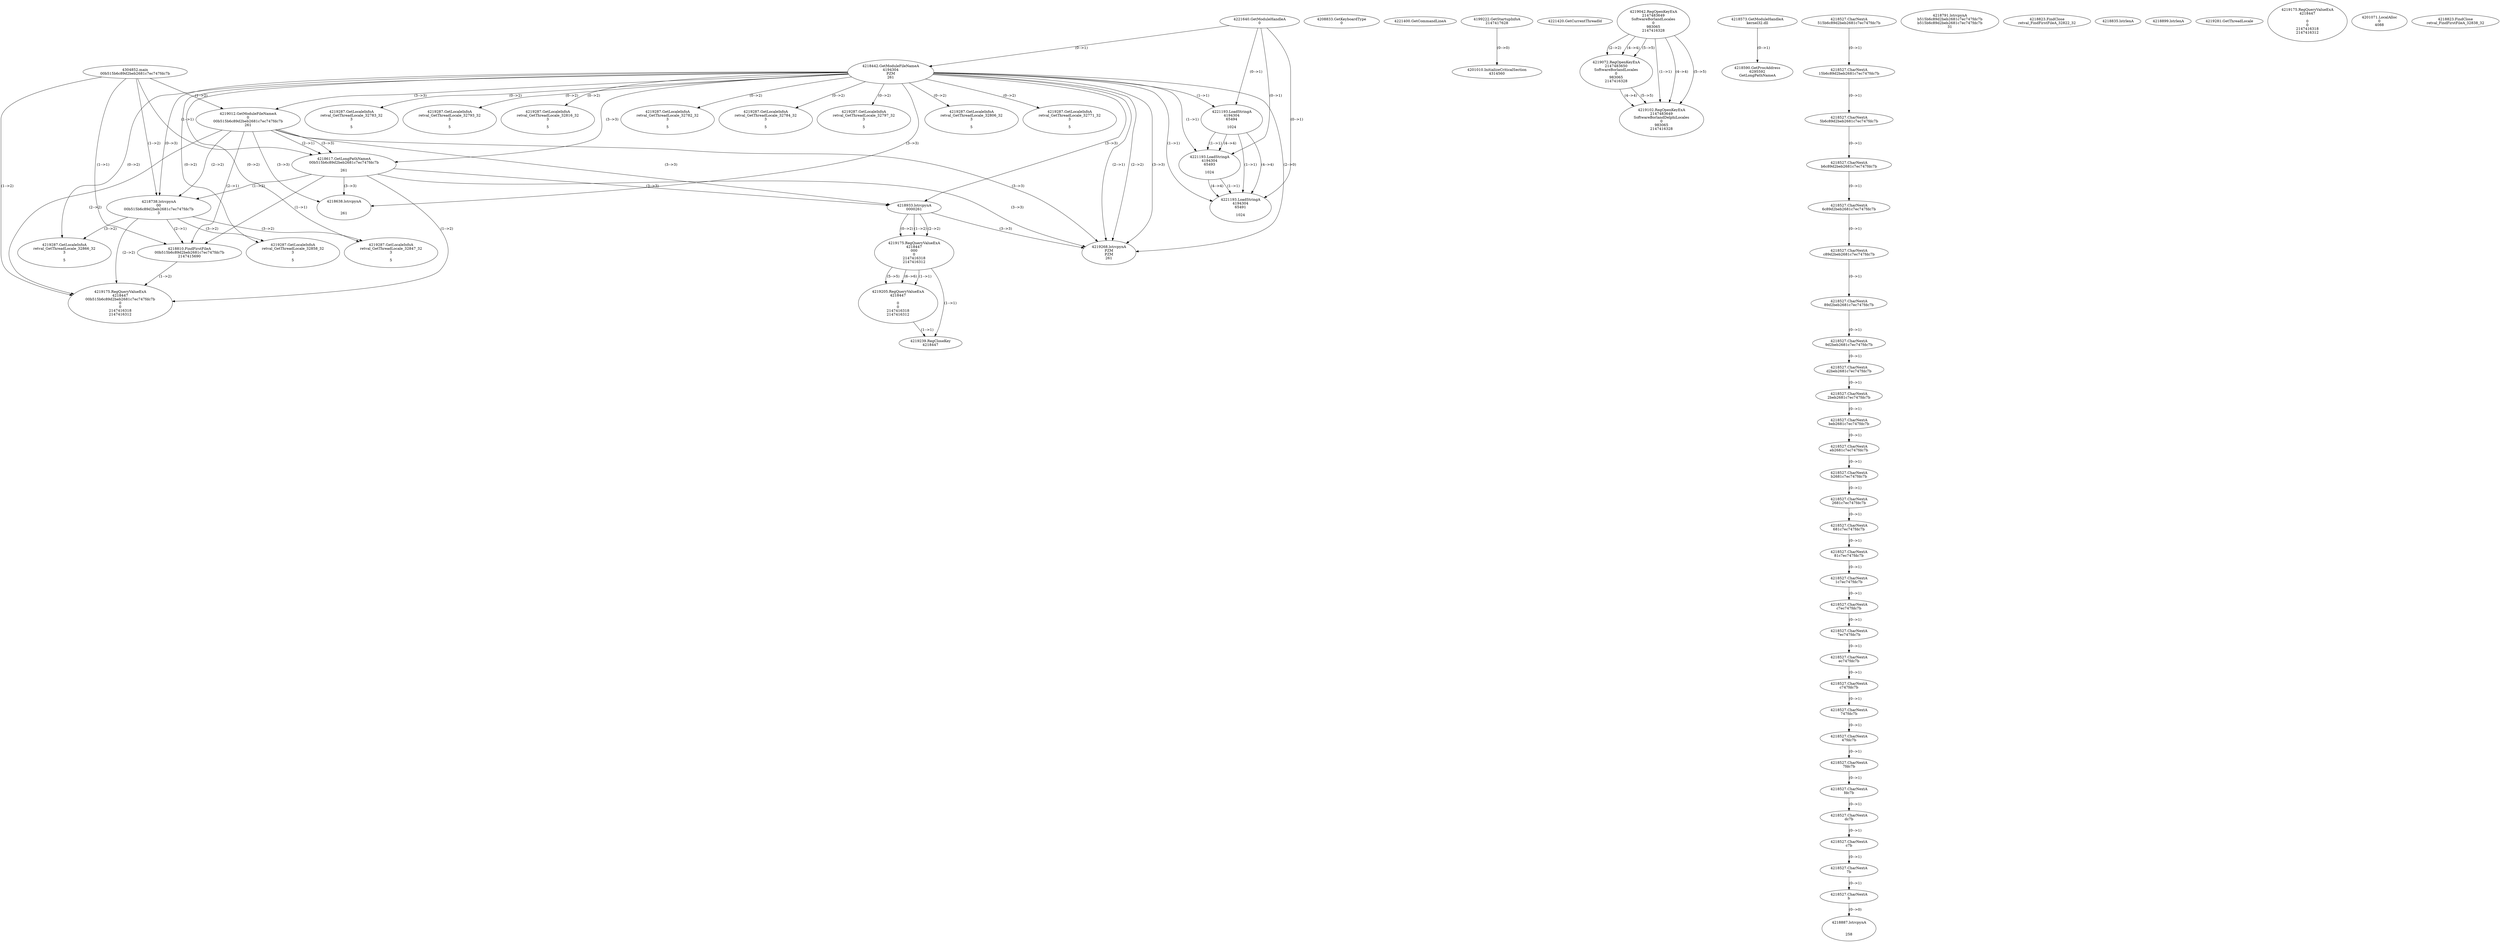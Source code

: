 // Global SCDG with merge call
digraph {
	0 [label="4304852.main
00b515b6c89d2beb2681c7ec747fdc7b"]
	1 [label="4221640.GetModuleHandleA
0"]
	2 [label="4208833.GetKeyboardType
0"]
	3 [label="4221400.GetCommandLineA
"]
	4 [label="4199222.GetStartupInfoA
2147417628"]
	5 [label="4221420.GetCurrentThreadId
"]
	6 [label="4218442.GetModuleFileNameA
4194304
PZM
261"]
	1 -> 6 [label="(0-->1)"]
	7 [label="4219012.GetModuleFileNameA
0
00b515b6c89d2beb2681c7ec747fdc7b
261"]
	0 -> 7 [label="(1-->2)"]
	6 -> 7 [label="(3-->3)"]
	8 [label="4219042.RegOpenKeyExA
2147483649
Software\Borland\Locales
0
983065
2147416328"]
	9 [label="4218573.GetModuleHandleA
kernel32.dll"]
	10 [label="4218590.GetProcAddress
6295592
GetLongPathNameA"]
	9 -> 10 [label="(0-->1)"]
	11 [label="4218617.GetLongPathNameA
00b515b6c89d2beb2681c7ec747fdc7b

261"]
	0 -> 11 [label="(1-->1)"]
	7 -> 11 [label="(2-->1)"]
	6 -> 11 [label="(3-->3)"]
	7 -> 11 [label="(3-->3)"]
	12 [label="4218738.lstrcpynA
00
00b515b6c89d2beb2681c7ec747fdc7b
3"]
	0 -> 12 [label="(1-->2)"]
	7 -> 12 [label="(2-->2)"]
	11 -> 12 [label="(1-->2)"]
	6 -> 12 [label="(0-->3)"]
	13 [label="4218527.CharNextA
515b6c89d2beb2681c7ec747fdc7b"]
	14 [label="4218527.CharNextA
15b6c89d2beb2681c7ec747fdc7b"]
	13 -> 14 [label="(0-->1)"]
	15 [label="4218527.CharNextA
5b6c89d2beb2681c7ec747fdc7b"]
	14 -> 15 [label="(0-->1)"]
	16 [label="4218527.CharNextA
b6c89d2beb2681c7ec747fdc7b"]
	15 -> 16 [label="(0-->1)"]
	17 [label="4218527.CharNextA
6c89d2beb2681c7ec747fdc7b"]
	16 -> 17 [label="(0-->1)"]
	18 [label="4218527.CharNextA
c89d2beb2681c7ec747fdc7b"]
	17 -> 18 [label="(0-->1)"]
	19 [label="4218527.CharNextA
89d2beb2681c7ec747fdc7b"]
	18 -> 19 [label="(0-->1)"]
	20 [label="4218527.CharNextA
9d2beb2681c7ec747fdc7b"]
	19 -> 20 [label="(0-->1)"]
	21 [label="4218527.CharNextA
d2beb2681c7ec747fdc7b"]
	20 -> 21 [label="(0-->1)"]
	22 [label="4218527.CharNextA
2beb2681c7ec747fdc7b"]
	21 -> 22 [label="(0-->1)"]
	23 [label="4218527.CharNextA
beb2681c7ec747fdc7b"]
	22 -> 23 [label="(0-->1)"]
	24 [label="4218527.CharNextA
eb2681c7ec747fdc7b"]
	23 -> 24 [label="(0-->1)"]
	25 [label="4218527.CharNextA
b2681c7ec747fdc7b"]
	24 -> 25 [label="(0-->1)"]
	26 [label="4218527.CharNextA
2681c7ec747fdc7b"]
	25 -> 26 [label="(0-->1)"]
	27 [label="4218527.CharNextA
681c7ec747fdc7b"]
	26 -> 27 [label="(0-->1)"]
	28 [label="4218527.CharNextA
81c7ec747fdc7b"]
	27 -> 28 [label="(0-->1)"]
	29 [label="4218527.CharNextA
1c7ec747fdc7b"]
	28 -> 29 [label="(0-->1)"]
	30 [label="4218527.CharNextA
c7ec747fdc7b"]
	29 -> 30 [label="(0-->1)"]
	31 [label="4218527.CharNextA
7ec747fdc7b"]
	30 -> 31 [label="(0-->1)"]
	32 [label="4218527.CharNextA
ec747fdc7b"]
	31 -> 32 [label="(0-->1)"]
	33 [label="4218527.CharNextA
c747fdc7b"]
	32 -> 33 [label="(0-->1)"]
	34 [label="4218527.CharNextA
747fdc7b"]
	33 -> 34 [label="(0-->1)"]
	35 [label="4218527.CharNextA
47fdc7b"]
	34 -> 35 [label="(0-->1)"]
	36 [label="4218527.CharNextA
7fdc7b"]
	35 -> 36 [label="(0-->1)"]
	37 [label="4218527.CharNextA
fdc7b"]
	36 -> 37 [label="(0-->1)"]
	38 [label="4218527.CharNextA
dc7b"]
	37 -> 38 [label="(0-->1)"]
	39 [label="4218527.CharNextA
c7b"]
	38 -> 39 [label="(0-->1)"]
	40 [label="4218527.CharNextA
7b"]
	39 -> 40 [label="(0-->1)"]
	41 [label="4218527.CharNextA
b"]
	40 -> 41 [label="(0-->1)"]
	42 [label="4218791.lstrcpynA
b515b6c89d2beb2681c7ec747fdc7b
b515b6c89d2beb2681c7ec747fdc7b
31"]
	43 [label="4218810.FindFirstFileA
00b515b6c89d2beb2681c7ec747fdc7b
2147415690"]
	0 -> 43 [label="(1-->1)"]
	7 -> 43 [label="(2-->1)"]
	11 -> 43 [label="(1-->1)"]
	12 -> 43 [label="(2-->1)"]
	44 [label="4218823.FindClose
retval_FindFirstFileA_32822_32"]
	45 [label="4218835.lstrlenA
"]
	46 [label="4218887.lstrcpynA


258"]
	41 -> 46 [label="(0-->0)"]
	47 [label="4218899.lstrlenA
"]
	48 [label="4218933.lstrcpynA
00\
00\
261"]
	6 -> 48 [label="(3-->3)"]
	7 -> 48 [label="(3-->3)"]
	11 -> 48 [label="(3-->3)"]
	49 [label="4219175.RegQueryValueExA
4218447
00\
0
0
2147416318
2147416312"]
	48 -> 49 [label="(1-->2)"]
	48 -> 49 [label="(2-->2)"]
	48 -> 49 [label="(0-->2)"]
	50 [label="4219205.RegQueryValueExA
4218447

0
0
2147416318
2147416312"]
	49 -> 50 [label="(1-->1)"]
	49 -> 50 [label="(5-->5)"]
	49 -> 50 [label="(6-->6)"]
	51 [label="4219239.RegCloseKey
4218447"]
	49 -> 51 [label="(1-->1)"]
	50 -> 51 [label="(1-->1)"]
	52 [label="4219268.lstrcpynA
PZM
PZM
261"]
	6 -> 52 [label="(2-->1)"]
	6 -> 52 [label="(2-->2)"]
	6 -> 52 [label="(3-->3)"]
	7 -> 52 [label="(3-->3)"]
	11 -> 52 [label="(3-->3)"]
	48 -> 52 [label="(3-->3)"]
	6 -> 52 [label="(2-->0)"]
	53 [label="4219281.GetThreadLocale
"]
	54 [label="4219287.GetLocaleInfoA
retval_GetThreadLocale_32866_32
3

5"]
	6 -> 54 [label="(0-->2)"]
	12 -> 54 [label="(3-->2)"]
	55 [label="4221193.LoadStringA
4194304
65494

1024"]
	1 -> 55 [label="(0-->1)"]
	6 -> 55 [label="(1-->1)"]
	56 [label="4218638.lstrcpynA


261"]
	6 -> 56 [label="(3-->3)"]
	7 -> 56 [label="(3-->3)"]
	11 -> 56 [label="(3-->3)"]
	57 [label="4219175.RegQueryValueExA
4218447

0
0
2147416318
2147416312"]
	58 [label="4219287.GetLocaleInfoA
retval_GetThreadLocale_32783_32
3

5"]
	6 -> 58 [label="(0-->2)"]
	59 [label="4221193.LoadStringA
4194304
65493

1024"]
	1 -> 59 [label="(0-->1)"]
	6 -> 59 [label="(1-->1)"]
	55 -> 59 [label="(1-->1)"]
	55 -> 59 [label="(4-->4)"]
	60 [label="4201010.InitializeCriticalSection
4314560"]
	4 -> 60 [label="(0-->0)"]
	61 [label="4201071.LocalAlloc
0
4088"]
	62 [label="4219072.RegOpenKeyExA
2147483650
Software\Borland\Locales
0
983065
2147416328"]
	8 -> 62 [label="(2-->2)"]
	8 -> 62 [label="(4-->4)"]
	8 -> 62 [label="(5-->5)"]
	63 [label="4218823.FindClose
retval_FindFirstFileA_32838_32"]
	64 [label="4219287.GetLocaleInfoA
retval_GetThreadLocale_32858_32
3

5"]
	6 -> 64 [label="(0-->2)"]
	12 -> 64 [label="(3-->2)"]
	65 [label="4219287.GetLocaleInfoA
retval_GetThreadLocale_32793_32
3

5"]
	6 -> 65 [label="(0-->2)"]
	66 [label="4219102.RegOpenKeyExA
2147483649
Software\Borland\Delphi\Locales
0
983065
2147416328"]
	8 -> 66 [label="(1-->1)"]
	8 -> 66 [label="(4-->4)"]
	62 -> 66 [label="(4-->4)"]
	8 -> 66 [label="(5-->5)"]
	62 -> 66 [label="(5-->5)"]
	67 [label="4219287.GetLocaleInfoA
retval_GetThreadLocale_32816_32
3

5"]
	6 -> 67 [label="(0-->2)"]
	68 [label="4219287.GetLocaleInfoA
retval_GetThreadLocale_32782_32
3

5"]
	6 -> 68 [label="(0-->2)"]
	69 [label="4221193.LoadStringA
4194304
65491

1024"]
	1 -> 69 [label="(0-->1)"]
	6 -> 69 [label="(1-->1)"]
	55 -> 69 [label="(1-->1)"]
	59 -> 69 [label="(1-->1)"]
	55 -> 69 [label="(4-->4)"]
	59 -> 69 [label="(4-->4)"]
	70 [label="4219287.GetLocaleInfoA
retval_GetThreadLocale_32784_32
3

5"]
	6 -> 70 [label="(0-->2)"]
	71 [label="4219287.GetLocaleInfoA
retval_GetThreadLocale_32797_32
3

5"]
	6 -> 71 [label="(0-->2)"]
	72 [label="4219287.GetLocaleInfoA
retval_GetThreadLocale_32806_32
3

5"]
	6 -> 72 [label="(0-->2)"]
	73 [label="4219287.GetLocaleInfoA
retval_GetThreadLocale_32771_32
3

5"]
	6 -> 73 [label="(0-->2)"]
	74 [label="4219175.RegQueryValueExA
4218447
00b515b6c89d2beb2681c7ec747fdc7b
0
0
2147416318
2147416312"]
	0 -> 74 [label="(1-->2)"]
	7 -> 74 [label="(2-->2)"]
	11 -> 74 [label="(1-->2)"]
	12 -> 74 [label="(2-->2)"]
	43 -> 74 [label="(1-->2)"]
	75 [label="4219287.GetLocaleInfoA
retval_GetThreadLocale_32847_32
3

5"]
	6 -> 75 [label="(0-->2)"]
	12 -> 75 [label="(3-->2)"]
}
